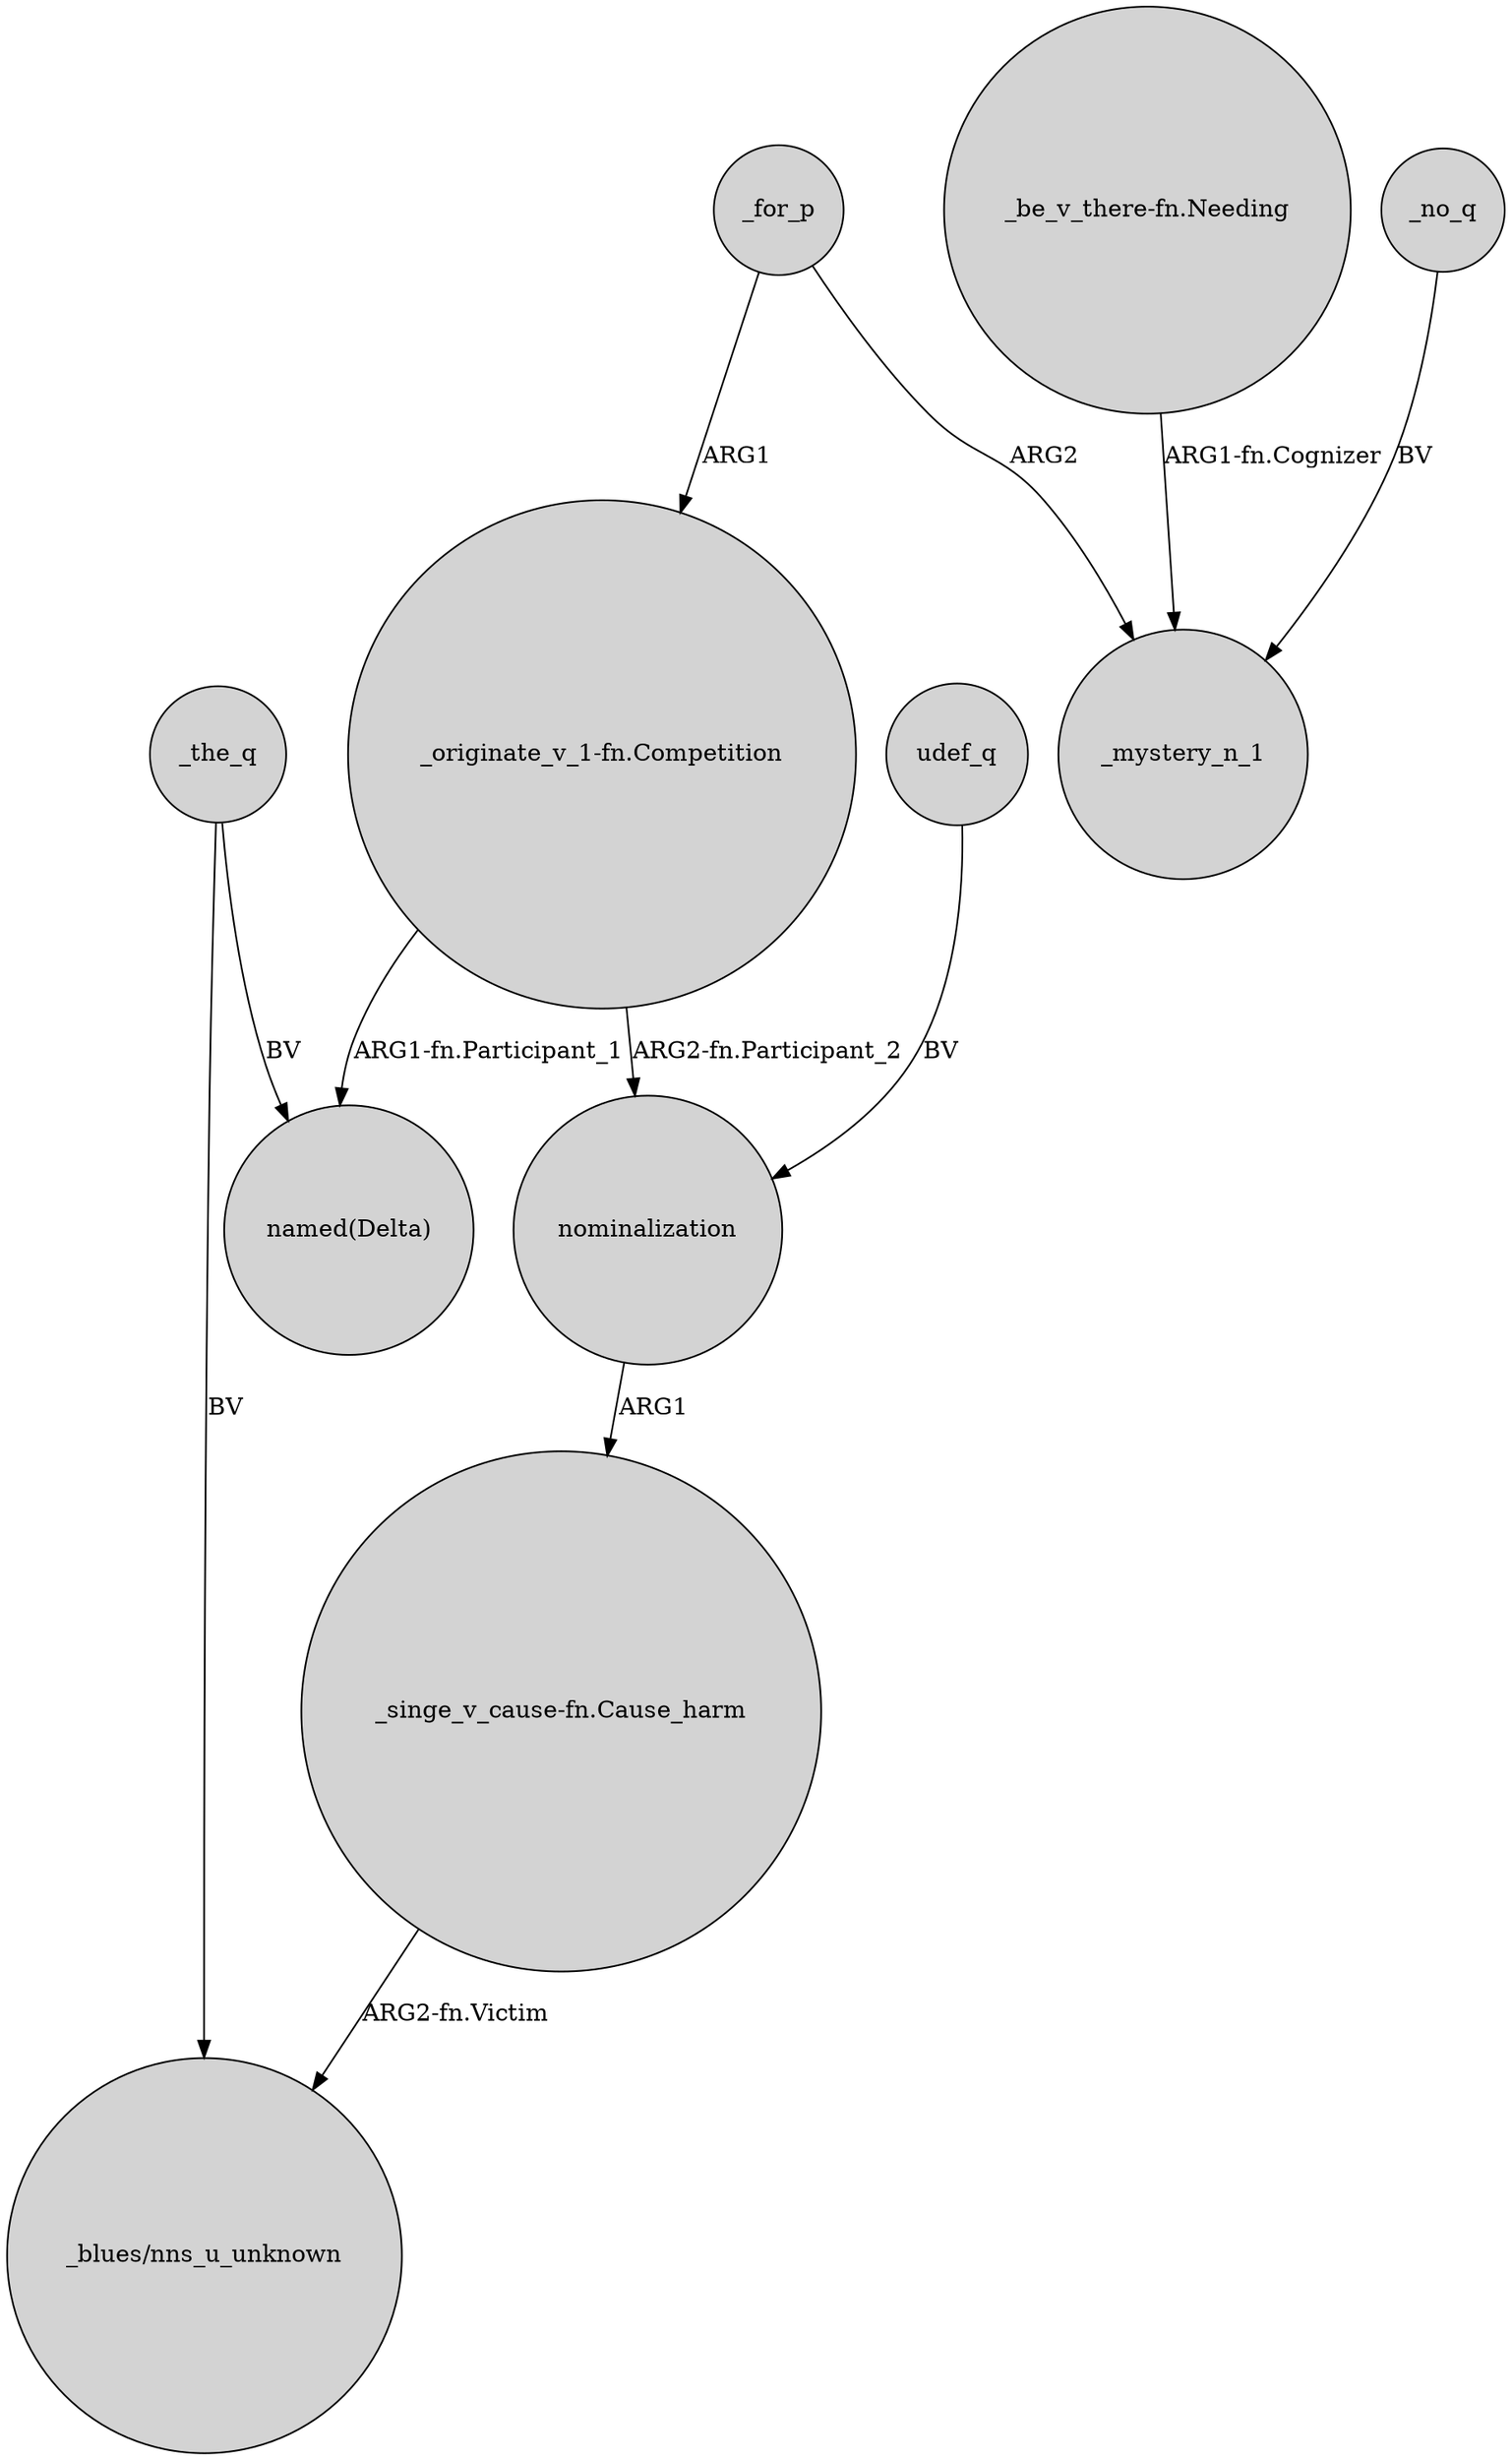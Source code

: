 digraph {
	node [shape=circle style=filled]
	_the_q -> "named(Delta)" [label=BV]
	_the_q -> "_blues/nns_u_unknown" [label=BV]
	"_be_v_there-fn.Needing" -> _mystery_n_1 [label="ARG1-fn.Cognizer"]
	_for_p -> "_originate_v_1-fn.Competition" [label=ARG1]
	"_originate_v_1-fn.Competition" -> nominalization [label="ARG2-fn.Participant_2"]
	_no_q -> _mystery_n_1 [label=BV]
	"_singe_v_cause-fn.Cause_harm" -> "_blues/nns_u_unknown" [label="ARG2-fn.Victim"]
	_for_p -> _mystery_n_1 [label=ARG2]
	"_originate_v_1-fn.Competition" -> "named(Delta)" [label="ARG1-fn.Participant_1"]
	udef_q -> nominalization [label=BV]
	nominalization -> "_singe_v_cause-fn.Cause_harm" [label=ARG1]
}
